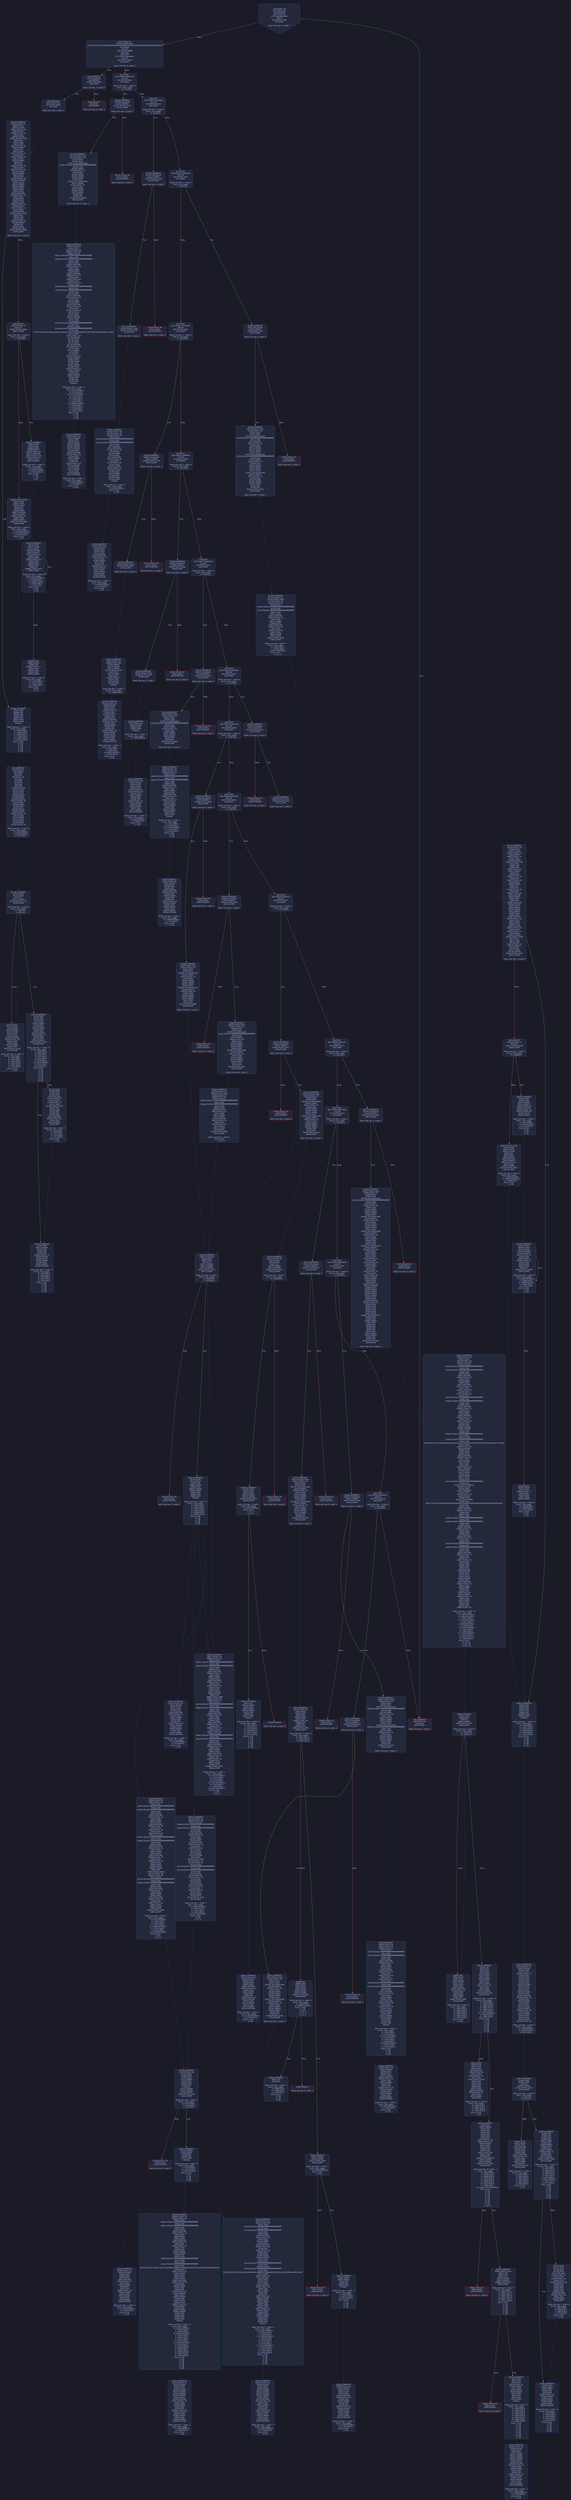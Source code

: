 digraph G {
    node [shape=box, style="filled, rounded", color="#565f89", fontcolor="#c0caf5", fontname="Helvetica", fillcolor="#24283b"];
    edge [color="#414868", fontcolor="#c0caf5", fontname="Helvetica"];
    bgcolor="#1a1b26";
    0 [ label = "[00] PUSH1 60
[02] PUSH1 40
[04] MSTORE
[05] PUSH1 04
[07] CALLDATASIZE
[08] LT
[09] PUSH2 00db
[0c] JUMPI

Stack size req: 0, sizeΔ: 0
" shape = invhouse]
    1 [ label = "[0d] PUSH1 00
[0f] CALLDATALOAD
[10] PUSH29 0100000000000000000000000000000000000000000000000000000000
[2e] SWAP1
[2f] DIV
[30] PUSH4 ffffffff
[35] AND
[36] DUP1
[37] PUSH4 06fdde03
[3c] EQ
[3d] PUSH2 00e0
[40] JUMPI

Stack size req: 0, sizeΔ: 1
"]
    2 [ label = "[41] DUP1
[42] PUSH4 095ea7b3
[47] EQ
[48] PUSH2 016e
[4b] JUMPI

Stack size req: 1, sizeΔ: 0
Entry->Op usage:
	0->71:EQ:1
"]
    3 [ label = "[4c] DUP1
[4d] PUSH4 18160ddd
[52] EQ
[53] PUSH2 01c8
[56] JUMPI

Stack size req: 1, sizeΔ: 0
Entry->Op usage:
	0->82:EQ:1
"]
    4 [ label = "[57] DUP1
[58] PUSH4 23b872dd
[5d] EQ
[5e] PUSH2 01f1
[61] JUMPI

Stack size req: 1, sizeΔ: 0
Entry->Op usage:
	0->93:EQ:1
"]
    5 [ label = "[62] DUP1
[63] PUSH4 313ce567
[68] EQ
[69] PUSH2 026a
[6c] JUMPI

Stack size req: 1, sizeΔ: 0
Entry->Op usage:
	0->104:EQ:1
"]
    6 [ label = "[6d] DUP1
[6e] PUSH4 3eaaf86b
[73] EQ
[74] PUSH2 0299
[77] JUMPI

Stack size req: 1, sizeΔ: 0
Entry->Op usage:
	0->115:EQ:1
"]
    7 [ label = "[78] DUP1
[79] PUSH4 70a08231
[7e] EQ
[7f] PUSH2 02c2
[82] JUMPI

Stack size req: 1, sizeΔ: 0
Entry->Op usage:
	0->126:EQ:1
"]
    8 [ label = "[83] DUP1
[84] PUSH4 95d89b41
[89] EQ
[8a] PUSH2 030f
[8d] JUMPI

Stack size req: 1, sizeΔ: 0
Entry->Op usage:
	0->137:EQ:1
"]
    9 [ label = "[8e] DUP1
[8f] PUSH4 a293d1e8
[94] EQ
[95] PUSH2 039d
[98] JUMPI

Stack size req: 1, sizeΔ: 0
Entry->Op usage:
	0->148:EQ:1
"]
    10 [ label = "[99] DUP1
[9a] PUSH4 a9059cbb
[9f] EQ
[a0] PUSH2 03dd
[a3] JUMPI

Stack size req: 1, sizeΔ: 0
Entry->Op usage:
	0->159:EQ:1
"]
    11 [ label = "[a4] DUP1
[a5] PUSH4 b5931f7c
[aa] EQ
[ab] PUSH2 0437
[ae] JUMPI

Stack size req: 1, sizeΔ: 0
Entry->Op usage:
	0->170:EQ:1
"]
    12 [ label = "[af] DUP1
[b0] PUSH4 cae9ca51
[b5] EQ
[b6] PUSH2 0477
[b9] JUMPI

Stack size req: 1, sizeΔ: 0
Entry->Op usage:
	0->181:EQ:1
"]
    13 [ label = "[ba] DUP1
[bb] PUSH4 d05c78da
[c0] EQ
[c1] PUSH2 0514
[c4] JUMPI

Stack size req: 1, sizeΔ: 0
Entry->Op usage:
	0->192:EQ:1
"]
    14 [ label = "[c5] DUP1
[c6] PUSH4 dd62ed3e
[cb] EQ
[cc] PUSH2 0554
[cf] JUMPI

Stack size req: 1, sizeΔ: 0
Entry->Op usage:
	0->203:EQ:1
"]
    15 [ label = "[d0] DUP1
[d1] PUSH4 e6cb9013
[d6] EQ
[d7] PUSH2 05c0
[da] JUMPI

Stack size req: 1, sizeΔ: 0
Entry->Op usage:
	0->214:EQ:1
"]
    16 [ label = "[db] JUMPDEST
[dc] PUSH1 00
[de] DUP1
[df] REVERT

Stack size req: 0, sizeΔ: 0
" color = "red"]
    17 [ label = "[e0] JUMPDEST
[e1] CALLVALUE
[e2] ISZERO
[e3] PUSH2 00eb
[e6] JUMPI

Stack size req: 0, sizeΔ: 0
"]
    18 [ label = "[e7] PUSH1 00
[e9] DUP1
[ea] REVERT

Stack size req: 0, sizeΔ: 0
" color = "red"]
    19 [ label = "[eb] JUMPDEST
[ec] PUSH2 00f3
[ef] PUSH2 0600
[f2] JUMP

Stack size req: 0, sizeΔ: 1
"]
    20 [ label = "[f3] JUMPDEST
[f4] PUSH1 40
[f6] MLOAD
[f7] DUP1
[f8] DUP1
[f9] PUSH1 20
[fb] ADD
[fc] DUP3
[fd] DUP2
[fe] SUB
[ff] DUP3
[0100] MSTORE
[0101] DUP4
[0102] DUP2
[0103] DUP2
[0104] MLOAD
[0105] DUP2
[0106] MSTORE
[0107] PUSH1 20
[0109] ADD
[010a] SWAP2
[010b] POP
[010c] DUP1
[010d] MLOAD
[010e] SWAP1
[010f] PUSH1 20
[0111] ADD
[0112] SWAP1
[0113] DUP1
[0114] DUP4
[0115] DUP4
[0116] PUSH1 00

Stack size req: 1, sizeΔ: 9
Entry->Op usage:
	0->260:MLOAD:0
	0->269:MLOAD:0
	0->273:ADD:1
"]
    21 [ label = "[0118] JUMPDEST
[0119] DUP4
[011a] DUP2
[011b] LT
[011c] ISZERO
[011d] PUSH2 0133
[0120] JUMPI

Stack size req: 4, sizeΔ: 0
Entry->Op usage:
	0->283:LT:0
	3->283:LT:1
"]
    22 [ label = "[0121] DUP1
[0122] DUP3
[0123] ADD
[0124] MLOAD
[0125] DUP2
[0126] DUP5
[0127] ADD
[0128] MSTORE
[0129] PUSH1 20
[012b] DUP2
[012c] ADD
[012d] SWAP1
[012e] POP
[012f] PUSH2 0118
[0132] JUMP

Stack size req: 3, sizeΔ: 0
Entry->Op usage:
	0->291:ADD:1
	0->295:ADD:1
	0->300:ADD:0
	0->302:POP:0
	1->291:ADD:0
	2->295:ADD:0
Entry->Exit:
	0->😵
"]
    23 [ label = "[0133] JUMPDEST
[0134] POP
[0135] POP
[0136] POP
[0137] POP
[0138] SWAP1
[0139] POP
[013a] SWAP1
[013b] DUP2
[013c] ADD
[013d] SWAP1
[013e] PUSH1 1f
[0140] AND
[0141] DUP1
[0142] ISZERO
[0143] PUSH2 0160
[0146] JUMPI

Stack size req: 7, sizeΔ: -5
Entry->Op usage:
	0->308:POP:0
	1->309:POP:0
	2->310:POP:0
	3->311:POP:0
	4->316:ADD:0
	4->320:AND:1
	4->322:ISZERO:0
	5->313:POP:0
	6->316:ADD:1
Entry->Exit:
	0->😵
	1->😵
	2->😵
	3->😵
	4->0
	5->😵
	6->😵
"]
    24 [ label = "[0147] DUP1
[0148] DUP3
[0149] SUB
[014a] DUP1
[014b] MLOAD
[014c] PUSH1 01
[014e] DUP4
[014f] PUSH1 20
[0151] SUB
[0152] PUSH2 0100
[0155] EXP
[0156] SUB
[0157] NOT
[0158] AND
[0159] DUP2
[015a] MSTORE
[015b] PUSH1 20
[015d] ADD
[015e] SWAP2
[015f] POP

Stack size req: 2, sizeΔ: 0
Entry->Op usage:
	0->329:SUB:1
	0->337:SUB:1
	1->329:SUB:0
	1->351:POP:0
Entry->Exit:
	1->😵
"]
    25 [ label = "[0160] JUMPDEST
[0161] POP
[0162] SWAP3
[0163] POP
[0164] POP
[0165] POP
[0166] PUSH1 40
[0168] MLOAD
[0169] DUP1
[016a] SWAP2
[016b] SUB
[016c] SWAP1
[016d] RETURN

Stack size req: 5, sizeΔ: -5
Entry->Op usage:
	0->353:POP:0
	1->363:SUB:0
	2->356:POP:0
	3->357:POP:0
	4->355:POP:0
Entry->Exit:
	0->😵
	1->😵
	2->😵
	3->😵
	4->😵
" color = "darkblue"]
    26 [ label = "[016e] JUMPDEST
[016f] CALLVALUE
[0170] ISZERO
[0171] PUSH2 0179
[0174] JUMPI

Stack size req: 0, sizeΔ: 0
"]
    27 [ label = "[0175] PUSH1 00
[0177] DUP1
[0178] REVERT

Stack size req: 0, sizeΔ: 0
" color = "red"]
    28 [ label = "[0179] JUMPDEST
[017a] PUSH2 01ae
[017d] PUSH1 04
[017f] DUP1
[0180] DUP1
[0181] CALLDATALOAD
[0182] PUSH20 ffffffffffffffffffffffffffffffffffffffff
[0197] AND
[0198] SWAP1
[0199] PUSH1 20
[019b] ADD
[019c] SWAP1
[019d] SWAP2
[019e] SWAP1
[019f] DUP1
[01a0] CALLDATALOAD
[01a1] SWAP1
[01a2] PUSH1 20
[01a4] ADD
[01a5] SWAP1
[01a6] SWAP2
[01a7] SWAP1
[01a8] POP
[01a9] POP
[01aa] PUSH2 069e
[01ad] JUMP

Stack size req: 0, sizeΔ: 3
"]
    29 [ label = "[01ae] JUMPDEST
[01af] PUSH1 40
[01b1] MLOAD
[01b2] DUP1
[01b3] DUP3
[01b4] ISZERO
[01b5] ISZERO
[01b6] ISZERO
[01b7] ISZERO
[01b8] DUP2
[01b9] MSTORE
[01ba] PUSH1 20
[01bc] ADD
[01bd] SWAP2
[01be] POP
[01bf] POP
[01c0] PUSH1 40
[01c2] MLOAD
[01c3] DUP1
[01c4] SWAP2
[01c5] SUB
[01c6] SWAP1
[01c7] RETURN

Stack size req: 1, sizeΔ: -1
Entry->Op usage:
	0->436:ISZERO:0
	0->446:POP:0
Entry->Exit:
	0->😵
" color = "darkblue"]
    30 [ label = "[01c8] JUMPDEST
[01c9] CALLVALUE
[01ca] ISZERO
[01cb] PUSH2 01d3
[01ce] JUMPI

Stack size req: 0, sizeΔ: 0
"]
    31 [ label = "[01cf] PUSH1 00
[01d1] DUP1
[01d2] REVERT

Stack size req: 0, sizeΔ: 0
" color = "red"]
    32 [ label = "[01d3] JUMPDEST
[01d4] PUSH2 01db
[01d7] PUSH2 0790
[01da] JUMP

Stack size req: 0, sizeΔ: 1
"]
    33 [ label = "[01db] JUMPDEST
[01dc] PUSH1 40
[01de] MLOAD
[01df] DUP1
[01e0] DUP3
[01e1] DUP2
[01e2] MSTORE
[01e3] PUSH1 20
[01e5] ADD
[01e6] SWAP2
[01e7] POP
[01e8] POP
[01e9] PUSH1 40
[01eb] MLOAD
[01ec] DUP1
[01ed] SWAP2
[01ee] SUB
[01ef] SWAP1
[01f0] RETURN

Stack size req: 1, sizeΔ: -1
Entry->Op usage:
	0->482:MSTORE:1
	0->487:POP:0
Entry->Exit:
	0->😵
" color = "darkblue"]
    34 [ label = "[01f1] JUMPDEST
[01f2] CALLVALUE
[01f3] ISZERO
[01f4] PUSH2 01fc
[01f7] JUMPI

Stack size req: 0, sizeΔ: 0
"]
    35 [ label = "[01f8] PUSH1 00
[01fa] DUP1
[01fb] REVERT

Stack size req: 0, sizeΔ: 0
" color = "red"]
    36 [ label = "[01fc] JUMPDEST
[01fd] PUSH2 0250
[0200] PUSH1 04
[0202] DUP1
[0203] DUP1
[0204] CALLDATALOAD
[0205] PUSH20 ffffffffffffffffffffffffffffffffffffffff
[021a] AND
[021b] SWAP1
[021c] PUSH1 20
[021e] ADD
[021f] SWAP1
[0220] SWAP2
[0221] SWAP1
[0222] DUP1
[0223] CALLDATALOAD
[0224] PUSH20 ffffffffffffffffffffffffffffffffffffffff
[0239] AND
[023a] SWAP1
[023b] PUSH1 20
[023d] ADD
[023e] SWAP1
[023f] SWAP2
[0240] SWAP1
[0241] DUP1
[0242] CALLDATALOAD
[0243] SWAP1
[0244] PUSH1 20
[0246] ADD
[0247] SWAP1
[0248] SWAP2
[0249] SWAP1
[024a] POP
[024b] POP
[024c] PUSH2 07db
[024f] JUMP

Stack size req: 0, sizeΔ: 4
"]
    37 [ label = "[0250] JUMPDEST
[0251] PUSH1 40
[0253] MLOAD
[0254] DUP1
[0255] DUP3
[0256] ISZERO
[0257] ISZERO
[0258] ISZERO
[0259] ISZERO
[025a] DUP2
[025b] MSTORE
[025c] PUSH1 20
[025e] ADD
[025f] SWAP2
[0260] POP
[0261] POP
[0262] PUSH1 40
[0264] MLOAD
[0265] DUP1
[0266] SWAP2
[0267] SUB
[0268] SWAP1
[0269] RETURN

Stack size req: 1, sizeΔ: -1
Entry->Op usage:
	0->598:ISZERO:0
	0->608:POP:0
Entry->Exit:
	0->😵
" color = "darkblue"]
    38 [ label = "[026a] JUMPDEST
[026b] CALLVALUE
[026c] ISZERO
[026d] PUSH2 0275
[0270] JUMPI

Stack size req: 0, sizeΔ: 0
"]
    39 [ label = "[0271] PUSH1 00
[0273] DUP1
[0274] REVERT

Stack size req: 0, sizeΔ: 0
" color = "red"]
    40 [ label = "[0275] JUMPDEST
[0276] PUSH2 027d
[0279] PUSH2 0a6b
[027c] JUMP

Stack size req: 0, sizeΔ: 1
"]
    41 [ label = "[027d] JUMPDEST
[027e] PUSH1 40
[0280] MLOAD
[0281] DUP1
[0282] DUP3
[0283] PUSH1 ff
[0285] AND
[0286] PUSH1 ff
[0288] AND
[0289] DUP2
[028a] MSTORE
[028b] PUSH1 20
[028d] ADD
[028e] SWAP2
[028f] POP
[0290] POP
[0291] PUSH1 40
[0293] MLOAD
[0294] DUP1
[0295] SWAP2
[0296] SUB
[0297] SWAP1
[0298] RETURN

Stack size req: 1, sizeΔ: -1
Entry->Op usage:
	0->645:AND:1
	0->648:AND:1
	0->650:MSTORE:1
	0->655:POP:0
Entry->Exit:
	0->😵
" color = "darkblue"]
    42 [ label = "[0299] JUMPDEST
[029a] CALLVALUE
[029b] ISZERO
[029c] PUSH2 02a4
[029f] JUMPI

Stack size req: 0, sizeΔ: 0
"]
    43 [ label = "[02a0] PUSH1 00
[02a2] DUP1
[02a3] REVERT

Stack size req: 0, sizeΔ: 0
" color = "red"]
    44 [ label = "[02a4] JUMPDEST
[02a5] PUSH2 02ac
[02a8] PUSH2 0a7e
[02ab] JUMP

Stack size req: 0, sizeΔ: 1
"]
    45 [ label = "[02ac] JUMPDEST
[02ad] PUSH1 40
[02af] MLOAD
[02b0] DUP1
[02b1] DUP3
[02b2] DUP2
[02b3] MSTORE
[02b4] PUSH1 20
[02b6] ADD
[02b7] SWAP2
[02b8] POP
[02b9] POP
[02ba] PUSH1 40
[02bc] MLOAD
[02bd] DUP1
[02be] SWAP2
[02bf] SUB
[02c0] SWAP1
[02c1] RETURN

Stack size req: 1, sizeΔ: -1
Entry->Op usage:
	0->691:MSTORE:1
	0->696:POP:0
Entry->Exit:
	0->😵
" color = "darkblue"]
    46 [ label = "[02c2] JUMPDEST
[02c3] CALLVALUE
[02c4] ISZERO
[02c5] PUSH2 02cd
[02c8] JUMPI

Stack size req: 0, sizeΔ: 0
"]
    47 [ label = "[02c9] PUSH1 00
[02cb] DUP1
[02cc] REVERT

Stack size req: 0, sizeΔ: 0
" color = "red"]
    48 [ label = "[02cd] JUMPDEST
[02ce] PUSH2 02f9
[02d1] PUSH1 04
[02d3] DUP1
[02d4] DUP1
[02d5] CALLDATALOAD
[02d6] PUSH20 ffffffffffffffffffffffffffffffffffffffff
[02eb] AND
[02ec] SWAP1
[02ed] PUSH1 20
[02ef] ADD
[02f0] SWAP1
[02f1] SWAP2
[02f2] SWAP1
[02f3] POP
[02f4] POP
[02f5] PUSH2 0a84
[02f8] JUMP

Stack size req: 0, sizeΔ: 2
"]
    49 [ label = "[02f9] JUMPDEST
[02fa] PUSH1 40
[02fc] MLOAD
[02fd] DUP1
[02fe] DUP3
[02ff] DUP2
[0300] MSTORE
[0301] PUSH1 20
[0303] ADD
[0304] SWAP2
[0305] POP
[0306] POP
[0307] PUSH1 40
[0309] MLOAD
[030a] DUP1
[030b] SWAP2
[030c] SUB
[030d] SWAP1
[030e] RETURN

Stack size req: 1, sizeΔ: -1
Entry->Op usage:
	0->768:MSTORE:1
	0->773:POP:0
Entry->Exit:
	0->😵
" color = "darkblue"]
    50 [ label = "[030f] JUMPDEST
[0310] CALLVALUE
[0311] ISZERO
[0312] PUSH2 031a
[0315] JUMPI

Stack size req: 0, sizeΔ: 0
"]
    51 [ label = "[0316] PUSH1 00
[0318] DUP1
[0319] REVERT

Stack size req: 0, sizeΔ: 0
" color = "red"]
    52 [ label = "[031a] JUMPDEST
[031b] PUSH2 0322
[031e] PUSH2 0acd
[0321] JUMP

Stack size req: 0, sizeΔ: 1
"]
    53 [ label = "[0322] JUMPDEST
[0323] PUSH1 40
[0325] MLOAD
[0326] DUP1
[0327] DUP1
[0328] PUSH1 20
[032a] ADD
[032b] DUP3
[032c] DUP2
[032d] SUB
[032e] DUP3
[032f] MSTORE
[0330] DUP4
[0331] DUP2
[0332] DUP2
[0333] MLOAD
[0334] DUP2
[0335] MSTORE
[0336] PUSH1 20
[0338] ADD
[0339] SWAP2
[033a] POP
[033b] DUP1
[033c] MLOAD
[033d] SWAP1
[033e] PUSH1 20
[0340] ADD
[0341] SWAP1
[0342] DUP1
[0343] DUP4
[0344] DUP4
[0345] PUSH1 00

Stack size req: 1, sizeΔ: 9
Entry->Op usage:
	0->819:MLOAD:0
	0->828:MLOAD:0
	0->832:ADD:1
"]
    54 [ label = "[0347] JUMPDEST
[0348] DUP4
[0349] DUP2
[034a] LT
[034b] ISZERO
[034c] PUSH2 0362
[034f] JUMPI

Stack size req: 4, sizeΔ: 0
Entry->Op usage:
	0->842:LT:0
	3->842:LT:1
"]
    55 [ label = "[0350] DUP1
[0351] DUP3
[0352] ADD
[0353] MLOAD
[0354] DUP2
[0355] DUP5
[0356] ADD
[0357] MSTORE
[0358] PUSH1 20
[035a] DUP2
[035b] ADD
[035c] SWAP1
[035d] POP
[035e] PUSH2 0347
[0361] JUMP

Stack size req: 3, sizeΔ: 0
Entry->Op usage:
	0->850:ADD:1
	0->854:ADD:1
	0->859:ADD:0
	0->861:POP:0
	1->850:ADD:0
	2->854:ADD:0
Entry->Exit:
	0->😵
"]
    56 [ label = "[0362] JUMPDEST
[0363] POP
[0364] POP
[0365] POP
[0366] POP
[0367] SWAP1
[0368] POP
[0369] SWAP1
[036a] DUP2
[036b] ADD
[036c] SWAP1
[036d] PUSH1 1f
[036f] AND
[0370] DUP1
[0371] ISZERO
[0372] PUSH2 038f
[0375] JUMPI

Stack size req: 7, sizeΔ: -5
Entry->Op usage:
	0->867:POP:0
	1->868:POP:0
	2->869:POP:0
	3->870:POP:0
	4->875:ADD:0
	4->879:AND:1
	4->881:ISZERO:0
	5->872:POP:0
	6->875:ADD:1
Entry->Exit:
	0->😵
	1->😵
	2->😵
	3->😵
	4->0
	5->😵
	6->😵
"]
    57 [ label = "[0376] DUP1
[0377] DUP3
[0378] SUB
[0379] DUP1
[037a] MLOAD
[037b] PUSH1 01
[037d] DUP4
[037e] PUSH1 20
[0380] SUB
[0381] PUSH2 0100
[0384] EXP
[0385] SUB
[0386] NOT
[0387] AND
[0388] DUP2
[0389] MSTORE
[038a] PUSH1 20
[038c] ADD
[038d] SWAP2
[038e] POP

Stack size req: 2, sizeΔ: 0
Entry->Op usage:
	0->888:SUB:1
	0->896:SUB:1
	1->888:SUB:0
	1->910:POP:0
Entry->Exit:
	1->😵
"]
    58 [ label = "[038f] JUMPDEST
[0390] POP
[0391] SWAP3
[0392] POP
[0393] POP
[0394] POP
[0395] PUSH1 40
[0397] MLOAD
[0398] DUP1
[0399] SWAP2
[039a] SUB
[039b] SWAP1
[039c] RETURN

Stack size req: 5, sizeΔ: -5
Entry->Op usage:
	0->912:POP:0
	1->922:SUB:0
	2->915:POP:0
	3->916:POP:0
	4->914:POP:0
Entry->Exit:
	0->😵
	1->😵
	2->😵
	3->😵
	4->😵
" color = "darkblue"]
    59 [ label = "[039d] JUMPDEST
[039e] CALLVALUE
[039f] ISZERO
[03a0] PUSH2 03a8
[03a3] JUMPI

Stack size req: 0, sizeΔ: 0
"]
    60 [ label = "[03a4] PUSH1 00
[03a6] DUP1
[03a7] REVERT

Stack size req: 0, sizeΔ: 0
" color = "red"]
    61 [ label = "[03a8] JUMPDEST
[03a9] PUSH2 03c7
[03ac] PUSH1 04
[03ae] DUP1
[03af] DUP1
[03b0] CALLDATALOAD
[03b1] SWAP1
[03b2] PUSH1 20
[03b4] ADD
[03b5] SWAP1
[03b6] SWAP2
[03b7] SWAP1
[03b8] DUP1
[03b9] CALLDATALOAD
[03ba] SWAP1
[03bb] PUSH1 20
[03bd] ADD
[03be] SWAP1
[03bf] SWAP2
[03c0] SWAP1
[03c1] POP
[03c2] POP
[03c3] PUSH2 0b6b
[03c6] JUMP

Stack size req: 0, sizeΔ: 3
"]
    62 [ label = "[03c7] JUMPDEST
[03c8] PUSH1 40
[03ca] MLOAD
[03cb] DUP1
[03cc] DUP3
[03cd] DUP2
[03ce] MSTORE
[03cf] PUSH1 20
[03d1] ADD
[03d2] SWAP2
[03d3] POP
[03d4] POP
[03d5] PUSH1 40
[03d7] MLOAD
[03d8] DUP1
[03d9] SWAP2
[03da] SUB
[03db] SWAP1
[03dc] RETURN

Stack size req: 1, sizeΔ: -1
Entry->Op usage:
	0->974:MSTORE:1
	0->979:POP:0
Entry->Exit:
	0->😵
" color = "darkblue"]
    63 [ label = "[03dd] JUMPDEST
[03de] CALLVALUE
[03df] ISZERO
[03e0] PUSH2 03e8
[03e3] JUMPI

Stack size req: 0, sizeΔ: 0
"]
    64 [ label = "[03e4] PUSH1 00
[03e6] DUP1
[03e7] REVERT

Stack size req: 0, sizeΔ: 0
" color = "red"]
    65 [ label = "[03e8] JUMPDEST
[03e9] PUSH2 041d
[03ec] PUSH1 04
[03ee] DUP1
[03ef] DUP1
[03f0] CALLDATALOAD
[03f1] PUSH20 ffffffffffffffffffffffffffffffffffffffff
[0406] AND
[0407] SWAP1
[0408] PUSH1 20
[040a] ADD
[040b] SWAP1
[040c] SWAP2
[040d] SWAP1
[040e] DUP1
[040f] CALLDATALOAD
[0410] SWAP1
[0411] PUSH1 20
[0413] ADD
[0414] SWAP1
[0415] SWAP2
[0416] SWAP1
[0417] POP
[0418] POP
[0419] PUSH2 0b87
[041c] JUMP

Stack size req: 0, sizeΔ: 3
"]
    66 [ label = "[041d] JUMPDEST
[041e] PUSH1 40
[0420] MLOAD
[0421] DUP1
[0422] DUP3
[0423] ISZERO
[0424] ISZERO
[0425] ISZERO
[0426] ISZERO
[0427] DUP2
[0428] MSTORE
[0429] PUSH1 20
[042b] ADD
[042c] SWAP2
[042d] POP
[042e] POP
[042f] PUSH1 40
[0431] MLOAD
[0432] DUP1
[0433] SWAP2
[0434] SUB
[0435] SWAP1
[0436] RETURN

Stack size req: 1, sizeΔ: -1
Entry->Op usage:
	0->1059:ISZERO:0
	0->1069:POP:0
Entry->Exit:
	0->😵
" color = "darkblue"]
    67 [ label = "[0437] JUMPDEST
[0438] CALLVALUE
[0439] ISZERO
[043a] PUSH2 0442
[043d] JUMPI

Stack size req: 0, sizeΔ: 0
"]
    68 [ label = "[043e] PUSH1 00
[0440] DUP1
[0441] REVERT

Stack size req: 0, sizeΔ: 0
" color = "red"]
    69 [ label = "[0442] JUMPDEST
[0443] PUSH2 0461
[0446] PUSH1 04
[0448] DUP1
[0449] DUP1
[044a] CALLDATALOAD
[044b] SWAP1
[044c] PUSH1 20
[044e] ADD
[044f] SWAP1
[0450] SWAP2
[0451] SWAP1
[0452] DUP1
[0453] CALLDATALOAD
[0454] SWAP1
[0455] PUSH1 20
[0457] ADD
[0458] SWAP1
[0459] SWAP2
[045a] SWAP1
[045b] POP
[045c] POP
[045d] PUSH2 0d10
[0460] JUMP

Stack size req: 0, sizeΔ: 3
"]
    70 [ label = "[0461] JUMPDEST
[0462] PUSH1 40
[0464] MLOAD
[0465] DUP1
[0466] DUP3
[0467] DUP2
[0468] MSTORE
[0469] PUSH1 20
[046b] ADD
[046c] SWAP2
[046d] POP
[046e] POP
[046f] PUSH1 40
[0471] MLOAD
[0472] DUP1
[0473] SWAP2
[0474] SUB
[0475] SWAP1
[0476] RETURN

Stack size req: 1, sizeΔ: -1
Entry->Op usage:
	0->1128:MSTORE:1
	0->1133:POP:0
Entry->Exit:
	0->😵
" color = "darkblue"]
    71 [ label = "[0477] JUMPDEST
[0478] CALLVALUE
[0479] ISZERO
[047a] PUSH2 0482
[047d] JUMPI

Stack size req: 0, sizeΔ: 0
"]
    72 [ label = "[047e] PUSH1 00
[0480] DUP1
[0481] REVERT

Stack size req: 0, sizeΔ: 0
" color = "red"]
    73 [ label = "[0482] JUMPDEST
[0483] PUSH2 04fa
[0486] PUSH1 04
[0488] DUP1
[0489] DUP1
[048a] CALLDATALOAD
[048b] PUSH20 ffffffffffffffffffffffffffffffffffffffff
[04a0] AND
[04a1] SWAP1
[04a2] PUSH1 20
[04a4] ADD
[04a5] SWAP1
[04a6] SWAP2
[04a7] SWAP1
[04a8] DUP1
[04a9] CALLDATALOAD
[04aa] SWAP1
[04ab] PUSH1 20
[04ad] ADD
[04ae] SWAP1
[04af] SWAP2
[04b0] SWAP1
[04b1] DUP1
[04b2] CALLDATALOAD
[04b3] SWAP1
[04b4] PUSH1 20
[04b6] ADD
[04b7] SWAP1
[04b8] DUP3
[04b9] ADD
[04ba] DUP1
[04bb] CALLDATALOAD
[04bc] SWAP1
[04bd] PUSH1 20
[04bf] ADD
[04c0] SWAP1
[04c1] DUP1
[04c2] DUP1
[04c3] PUSH1 1f
[04c5] ADD
[04c6] PUSH1 20
[04c8] DUP1
[04c9] SWAP2
[04ca] DIV
[04cb] MUL
[04cc] PUSH1 20
[04ce] ADD
[04cf] PUSH1 40
[04d1] MLOAD
[04d2] SWAP1
[04d3] DUP2
[04d4] ADD
[04d5] PUSH1 40
[04d7] MSTORE
[04d8] DUP1
[04d9] SWAP4
[04da] SWAP3
[04db] SWAP2
[04dc] SWAP1
[04dd] DUP2
[04de] DUP2
[04df] MSTORE
[04e0] PUSH1 20
[04e2] ADD
[04e3] DUP4
[04e4] DUP4
[04e5] DUP1
[04e6] DUP3
[04e7] DUP5
[04e8] CALLDATACOPY
[04e9] DUP3
[04ea] ADD
[04eb] SWAP2
[04ec] POP
[04ed] POP
[04ee] POP
[04ef] POP
[04f0] POP
[04f1] POP
[04f2] SWAP2
[04f3] SWAP1
[04f4] POP
[04f5] POP
[04f6] PUSH2 0d34
[04f9] JUMP

Stack size req: 0, sizeΔ: 4
"]
    74 [ label = "[04fa] JUMPDEST
[04fb] PUSH1 40
[04fd] MLOAD
[04fe] DUP1
[04ff] DUP3
[0500] ISZERO
[0501] ISZERO
[0502] ISZERO
[0503] ISZERO
[0504] DUP2
[0505] MSTORE
[0506] PUSH1 20
[0508] ADD
[0509] SWAP2
[050a] POP
[050b] POP
[050c] PUSH1 40
[050e] MLOAD
[050f] DUP1
[0510] SWAP2
[0511] SUB
[0512] SWAP1
[0513] RETURN

Stack size req: 1, sizeΔ: -1
Entry->Op usage:
	0->1280:ISZERO:0
	0->1290:POP:0
Entry->Exit:
	0->😵
" color = "darkblue"]
    75 [ label = "[0514] JUMPDEST
[0515] CALLVALUE
[0516] ISZERO
[0517] PUSH2 051f
[051a] JUMPI

Stack size req: 0, sizeΔ: 0
"]
    76 [ label = "[051b] PUSH1 00
[051d] DUP1
[051e] REVERT

Stack size req: 0, sizeΔ: 0
" color = "red"]
    77 [ label = "[051f] JUMPDEST
[0520] PUSH2 053e
[0523] PUSH1 04
[0525] DUP1
[0526] DUP1
[0527] CALLDATALOAD
[0528] SWAP1
[0529] PUSH1 20
[052b] ADD
[052c] SWAP1
[052d] SWAP2
[052e] SWAP1
[052f] DUP1
[0530] CALLDATALOAD
[0531] SWAP1
[0532] PUSH1 20
[0534] ADD
[0535] SWAP1
[0536] SWAP2
[0537] SWAP1
[0538] POP
[0539] POP
[053a] PUSH2 0f7e
[053d] JUMP

Stack size req: 0, sizeΔ: 3
"]
    78 [ label = "[053e] JUMPDEST
[053f] PUSH1 40
[0541] MLOAD
[0542] DUP1
[0543] DUP3
[0544] DUP2
[0545] MSTORE
[0546] PUSH1 20
[0548] ADD
[0549] SWAP2
[054a] POP
[054b] POP
[054c] PUSH1 40
[054e] MLOAD
[054f] DUP1
[0550] SWAP2
[0551] SUB
[0552] SWAP1
[0553] RETURN

Stack size req: 1, sizeΔ: -1
Entry->Op usage:
	0->1349:MSTORE:1
	0->1354:POP:0
Entry->Exit:
	0->😵
" color = "darkblue"]
    79 [ label = "[0554] JUMPDEST
[0555] CALLVALUE
[0556] ISZERO
[0557] PUSH2 055f
[055a] JUMPI

Stack size req: 0, sizeΔ: 0
"]
    80 [ label = "[055b] PUSH1 00
[055d] DUP1
[055e] REVERT

Stack size req: 0, sizeΔ: 0
" color = "red"]
    81 [ label = "[055f] JUMPDEST
[0560] PUSH2 05aa
[0563] PUSH1 04
[0565] DUP1
[0566] DUP1
[0567] CALLDATALOAD
[0568] PUSH20 ffffffffffffffffffffffffffffffffffffffff
[057d] AND
[057e] SWAP1
[057f] PUSH1 20
[0581] ADD
[0582] SWAP1
[0583] SWAP2
[0584] SWAP1
[0585] DUP1
[0586] CALLDATALOAD
[0587] PUSH20 ffffffffffffffffffffffffffffffffffffffff
[059c] AND
[059d] SWAP1
[059e] PUSH1 20
[05a0] ADD
[05a1] SWAP1
[05a2] SWAP2
[05a3] SWAP1
[05a4] POP
[05a5] POP
[05a6] PUSH2 0faf
[05a9] JUMP

Stack size req: 0, sizeΔ: 3
"]
    82 [ label = "[05aa] JUMPDEST
[05ab] PUSH1 40
[05ad] MLOAD
[05ae] DUP1
[05af] DUP3
[05b0] DUP2
[05b1] MSTORE
[05b2] PUSH1 20
[05b4] ADD
[05b5] SWAP2
[05b6] POP
[05b7] POP
[05b8] PUSH1 40
[05ba] MLOAD
[05bb] DUP1
[05bc] SWAP2
[05bd] SUB
[05be] SWAP1
[05bf] RETURN

Stack size req: 1, sizeΔ: -1
Entry->Op usage:
	0->1457:MSTORE:1
	0->1462:POP:0
Entry->Exit:
	0->😵
" color = "darkblue"]
    83 [ label = "[05c0] JUMPDEST
[05c1] CALLVALUE
[05c2] ISZERO
[05c3] PUSH2 05cb
[05c6] JUMPI

Stack size req: 0, sizeΔ: 0
"]
    84 [ label = "[05c7] PUSH1 00
[05c9] DUP1
[05ca] REVERT

Stack size req: 0, sizeΔ: 0
" color = "red"]
    85 [ label = "[05cb] JUMPDEST
[05cc] PUSH2 05ea
[05cf] PUSH1 04
[05d1] DUP1
[05d2] DUP1
[05d3] CALLDATALOAD
[05d4] SWAP1
[05d5] PUSH1 20
[05d7] ADD
[05d8] SWAP1
[05d9] SWAP2
[05da] SWAP1
[05db] DUP1
[05dc] CALLDATALOAD
[05dd] SWAP1
[05de] PUSH1 20
[05e0] ADD
[05e1] SWAP1
[05e2] SWAP2
[05e3] SWAP1
[05e4] POP
[05e5] POP
[05e6] PUSH2 1036
[05e9] JUMP

Stack size req: 0, sizeΔ: 3
"]
    86 [ label = "[05ea] JUMPDEST
[05eb] PUSH1 40
[05ed] MLOAD
[05ee] DUP1
[05ef] DUP3
[05f0] DUP2
[05f1] MSTORE
[05f2] PUSH1 20
[05f4] ADD
[05f5] SWAP2
[05f6] POP
[05f7] POP
[05f8] PUSH1 40
[05fa] MLOAD
[05fb] DUP1
[05fc] SWAP2
[05fd] SUB
[05fe] SWAP1
[05ff] RETURN

Stack size req: 1, sizeΔ: -1
Entry->Op usage:
	0->1521:MSTORE:1
	0->1526:POP:0
Entry->Exit:
	0->😵
" color = "darkblue"]
    87 [ label = "[0600] JUMPDEST
[0601] PUSH1 01
[0603] DUP1
[0604] SLOAD
[0605] PUSH1 01
[0607] DUP2
[0608] PUSH1 01
[060a] AND
[060b] ISZERO
[060c] PUSH2 0100
[060f] MUL
[0610] SUB
[0611] AND
[0612] PUSH1 02
[0614] SWAP1
[0615] DIV
[0616] DUP1
[0617] PUSH1 1f
[0619] ADD
[061a] PUSH1 20
[061c] DUP1
[061d] SWAP2
[061e] DIV
[061f] MUL
[0620] PUSH1 20
[0622] ADD
[0623] PUSH1 40
[0625] MLOAD
[0626] SWAP1
[0627] DUP2
[0628] ADD
[0629] PUSH1 40
[062b] MSTORE
[062c] DUP1
[062d] SWAP3
[062e] SWAP2
[062f] SWAP1
[0630] DUP2
[0631] DUP2
[0632] MSTORE
[0633] PUSH1 20
[0635] ADD
[0636] DUP3
[0637] DUP1
[0638] SLOAD
[0639] PUSH1 01
[063b] DUP2
[063c] PUSH1 01
[063e] AND
[063f] ISZERO
[0640] PUSH2 0100
[0643] MUL
[0644] SUB
[0645] AND
[0646] PUSH1 02
[0648] SWAP1
[0649] DIV
[064a] DUP1
[064b] ISZERO
[064c] PUSH2 0696
[064f] JUMPI

Stack size req: 0, sizeΔ: 6
"]
    88 [ label = "[0650] DUP1
[0651] PUSH1 1f
[0653] LT
[0654] PUSH2 066b
[0657] JUMPI

Stack size req: 1, sizeΔ: 0
Entry->Op usage:
	0->1619:LT:1
"]
    89 [ label = "[0658] PUSH2 0100
[065b] DUP1
[065c] DUP4
[065d] SLOAD
[065e] DIV
[065f] MUL
[0660] DUP4
[0661] MSTORE
[0662] SWAP2
[0663] PUSH1 20
[0665] ADD
[0666] SWAP2
[0667] PUSH2 0696
[066a] JUMP

Stack size req: 3, sizeΔ: 0
Entry->Op usage:
	1->1629:SLOAD:0
	2->1633:MSTORE:0
	2->1637:ADD:1
Entry->Exit:
	2->😵
"]
    90 [ label = "[066b] JUMPDEST
[066c] DUP3
[066d] ADD
[066e] SWAP2
[066f] SWAP1
[0670] PUSH1 00
[0672] MSTORE
[0673] PUSH1 20
[0675] PUSH1 00
[0677] SHA3
[0678] SWAP1

Stack size req: 3, sizeΔ: 0
Entry->Op usage:
	0->1645:ADD:1
	1->1650:MSTORE:1
	2->1645:ADD:0
Entry->Exit:
	0->😵
	1->😵
	2->0
"]
    91 [ label = "[0679] JUMPDEST
[067a] DUP2
[067b] SLOAD
[067c] DUP2
[067d] MSTORE
[067e] SWAP1
[067f] PUSH1 01
[0681] ADD
[0682] SWAP1
[0683] PUSH1 20
[0685] ADD
[0686] DUP1
[0687] DUP4
[0688] GT
[0689] PUSH2 0679
[068c] JUMPI

Stack size req: 3, sizeΔ: 0
Entry->Op usage:
	0->1661:MSTORE:0
	0->1669:ADD:1
	1->1659:SLOAD:0
	1->1665:ADD:1
	2->1672:GT:0
Entry->Exit:
	0->😵
	1->😵
"]
    92 [ label = "[068d] DUP3
[068e] SWAP1
[068f] SUB
[0690] PUSH1 1f
[0692] AND
[0693] DUP3
[0694] ADD
[0695] SWAP2

Stack size req: 3, sizeΔ: 0
Entry->Op usage:
	0->1679:SUB:0
	2->1679:SUB:1
	2->1684:ADD:0
Entry->Exit:
	0->😵
	2->0
"]
    93 [ label = "[0696] JUMPDEST
[0697] POP
[0698] POP
[0699] POP
[069a] POP
[069b] POP
[069c] DUP2
[069d] JUMP
Indirect!

Stack size req: 7, sizeΔ: -5
Entry->Op usage:
	0->1687:POP:0
	1->1688:POP:0
	2->1689:POP:0
	3->1690:POP:0
	4->1691:POP:0
	6->1693:JUMP:0
Entry->Exit:
	0->😵
	1->😵
	2->😵
	3->😵
	4->😵
" color = "teal"]
    94 [ label = "[069e] JUMPDEST
[069f] PUSH1 00
[06a1] DUP2
[06a2] PUSH1 05
[06a4] PUSH1 00
[06a6] CALLER
[06a7] PUSH20 ffffffffffffffffffffffffffffffffffffffff
[06bc] AND
[06bd] PUSH20 ffffffffffffffffffffffffffffffffffffffff
[06d2] AND
[06d3] DUP2
[06d4] MSTORE
[06d5] PUSH1 20
[06d7] ADD
[06d8] SWAP1
[06d9] DUP2
[06da] MSTORE
[06db] PUSH1 20
[06dd] ADD
[06de] PUSH1 00
[06e0] SHA3
[06e1] PUSH1 00
[06e3] DUP6
[06e4] PUSH20 ffffffffffffffffffffffffffffffffffffffff
[06f9] AND
[06fa] PUSH20 ffffffffffffffffffffffffffffffffffffffff
[070f] AND
[0710] DUP2
[0711] MSTORE
[0712] PUSH1 20
[0714] ADD
[0715] SWAP1
[0716] DUP2
[0717] MSTORE
[0718] PUSH1 20
[071a] ADD
[071b] PUSH1 00
[071d] SHA3
[071e] DUP2
[071f] SWAP1
[0720] SSTORE
[0721] POP
[0722] DUP3
[0723] PUSH20 ffffffffffffffffffffffffffffffffffffffff
[0738] AND
[0739] CALLER
[073a] PUSH20 ffffffffffffffffffffffffffffffffffffffff
[074f] AND
[0750] PUSH32 8c5be1e5ebec7d5bd14f71427d1e84f3dd0314c0f7b2291e5b200ac8c7c3b925
[0771] DUP5
[0772] PUSH1 40
[0774] MLOAD
[0775] DUP1
[0776] DUP3
[0777] DUP2
[0778] MSTORE
[0779] PUSH1 20
[077b] ADD
[077c] SWAP2
[077d] POP
[077e] POP
[077f] PUSH1 40
[0781] MLOAD
[0782] DUP1
[0783] SWAP2
[0784] SUB
[0785] SWAP1
[0786] LOG3
[0787] PUSH1 01
[0789] SWAP1
[078a] POP
[078b] SWAP3
[078c] SWAP2
[078d] POP
[078e] POP
[078f] JUMP
Indirect!

Stack size req: 3, sizeΔ: -2
Entry->Op usage:
	0->1824:SSTORE:1
	0->1825:POP:0
	0->1912:MSTORE:1
	0->1917:POP:0
	0->1934:POP:0
	1->1785:AND:1
	1->1807:AND:1
	1->1809:MSTORE:1
	1->1848:AND:1
	1->1926:LOG3:4
	1->1933:POP:0
	2->1935:JUMP:0
Entry->Exit:
	0->😵
	1->😵
	2->😵
" color = "teal"]
    95 [ label = "[0790] JUMPDEST
[0791] PUSH1 00
[0793] PUSH1 04
[0795] PUSH1 00
[0797] DUP1
[0798] PUSH20 ffffffffffffffffffffffffffffffffffffffff
[07ad] AND
[07ae] PUSH20 ffffffffffffffffffffffffffffffffffffffff
[07c3] AND
[07c4] DUP2
[07c5] MSTORE
[07c6] PUSH1 20
[07c8] ADD
[07c9] SWAP1
[07ca] DUP2
[07cb] MSTORE
[07cc] PUSH1 20
[07ce] ADD
[07cf] PUSH1 00
[07d1] SHA3
[07d2] SLOAD
[07d3] PUSH1 03
[07d5] SLOAD
[07d6] SUB
[07d7] SWAP1
[07d8] POP
[07d9] SWAP1
[07da] JUMP
Indirect!

Stack size req: 1, sizeΔ: 0
Entry->Op usage:
	0->2010:JUMP:0
Entry->Exit:
	0->😵
" color = "teal"]
    96 [ label = "[07db] JUMPDEST
[07dc] PUSH1 00
[07de] PUSH2 0826
[07e1] PUSH1 04
[07e3] PUSH1 00
[07e5] DUP7
[07e6] PUSH20 ffffffffffffffffffffffffffffffffffffffff
[07fb] AND
[07fc] PUSH20 ffffffffffffffffffffffffffffffffffffffff
[0811] AND
[0812] DUP2
[0813] MSTORE
[0814] PUSH1 20
[0816] ADD
[0817] SWAP1
[0818] DUP2
[0819] MSTORE
[081a] PUSH1 20
[081c] ADD
[081d] PUSH1 00
[081f] SHA3
[0820] SLOAD
[0821] DUP4
[0822] PUSH2 0b6b
[0825] JUMP

Stack size req: 3, sizeΔ: 4
Entry->Op usage:
	2->2043:AND:1
	2->2065:AND:1
	2->2067:MSTORE:1
Entry->Exit:
	0->0, 4
"]
    97 [ label = "[0826] JUMPDEST
[0827] PUSH1 04
[0829] PUSH1 00
[082b] DUP7
[082c] PUSH20 ffffffffffffffffffffffffffffffffffffffff
[0841] AND
[0842] PUSH20 ffffffffffffffffffffffffffffffffffffffff
[0857] AND
[0858] DUP2
[0859] MSTORE
[085a] PUSH1 20
[085c] ADD
[085d] SWAP1
[085e] DUP2
[085f] MSTORE
[0860] PUSH1 20
[0862] ADD
[0863] PUSH1 00
[0865] SHA3
[0866] DUP2
[0867] SWAP1
[0868] SSTORE
[0869] POP
[086a] PUSH2 08ef
[086d] PUSH1 05
[086f] PUSH1 00
[0871] DUP7
[0872] PUSH20 ffffffffffffffffffffffffffffffffffffffff
[0887] AND
[0888] PUSH20 ffffffffffffffffffffffffffffffffffffffff
[089d] AND
[089e] DUP2
[089f] MSTORE
[08a0] PUSH1 20
[08a2] ADD
[08a3] SWAP1
[08a4] DUP2
[08a5] MSTORE
[08a6] PUSH1 20
[08a8] ADD
[08a9] PUSH1 00
[08ab] SHA3
[08ac] PUSH1 00
[08ae] CALLER
[08af] PUSH20 ffffffffffffffffffffffffffffffffffffffff
[08c4] AND
[08c5] PUSH20 ffffffffffffffffffffffffffffffffffffffff
[08da] AND
[08db] DUP2
[08dc] MSTORE
[08dd] PUSH1 20
[08df] ADD
[08e0] SWAP1
[08e1] DUP2
[08e2] MSTORE
[08e3] PUSH1 20
[08e5] ADD
[08e6] PUSH1 00
[08e8] SHA3
[08e9] SLOAD
[08ea] DUP4
[08eb] PUSH2 0b6b
[08ee] JUMP

Stack size req: 5, sizeΔ: 2
Entry->Op usage:
	0->2152:SSTORE:1
	0->2153:POP:0
	4->2113:AND:1
	4->2135:AND:1
	4->2137:MSTORE:1
	4->2183:AND:1
	4->2205:AND:1
	4->2207:MSTORE:1
Entry->Exit:
	0->😵
	2->0, 4
"]
    98 [ label = "[08ef] JUMPDEST
[08f0] PUSH1 05
[08f2] PUSH1 00
[08f4] DUP7
[08f5] PUSH20 ffffffffffffffffffffffffffffffffffffffff
[090a] AND
[090b] PUSH20 ffffffffffffffffffffffffffffffffffffffff
[0920] AND
[0921] DUP2
[0922] MSTORE
[0923] PUSH1 20
[0925] ADD
[0926] SWAP1
[0927] DUP2
[0928] MSTORE
[0929] PUSH1 20
[092b] ADD
[092c] PUSH1 00
[092e] SHA3
[092f] PUSH1 00
[0931] CALLER
[0932] PUSH20 ffffffffffffffffffffffffffffffffffffffff
[0947] AND
[0948] PUSH20 ffffffffffffffffffffffffffffffffffffffff
[095d] AND
[095e] DUP2
[095f] MSTORE
[0960] PUSH1 20
[0962] ADD
[0963] SWAP1
[0964] DUP2
[0965] MSTORE
[0966] PUSH1 20
[0968] ADD
[0969] PUSH1 00
[096b] SHA3
[096c] DUP2
[096d] SWAP1
[096e] SSTORE
[096f] POP
[0970] PUSH2 09b8
[0973] PUSH1 04
[0975] PUSH1 00
[0977] DUP6
[0978] PUSH20 ffffffffffffffffffffffffffffffffffffffff
[098d] AND
[098e] PUSH20 ffffffffffffffffffffffffffffffffffffffff
[09a3] AND
[09a4] DUP2
[09a5] MSTORE
[09a6] PUSH1 20
[09a8] ADD
[09a9] SWAP1
[09aa] DUP2
[09ab] MSTORE
[09ac] PUSH1 20
[09ae] ADD
[09af] PUSH1 00
[09b1] SHA3
[09b2] SLOAD
[09b3] DUP4
[09b4] PUSH2 1036
[09b7] JUMP

Stack size req: 5, sizeΔ: 2
Entry->Op usage:
	0->2414:SSTORE:1
	0->2415:POP:0
	3->2445:AND:1
	3->2467:AND:1
	3->2469:MSTORE:1
	4->2314:AND:1
	4->2336:AND:1
	4->2338:MSTORE:1
Entry->Exit:
	0->😵
	2->0, 4
"]
    99 [ label = "[09b8] JUMPDEST
[09b9] PUSH1 04
[09bb] PUSH1 00
[09bd] DUP6
[09be] PUSH20 ffffffffffffffffffffffffffffffffffffffff
[09d3] AND
[09d4] PUSH20 ffffffffffffffffffffffffffffffffffffffff
[09e9] AND
[09ea] DUP2
[09eb] MSTORE
[09ec] PUSH1 20
[09ee] ADD
[09ef] SWAP1
[09f0] DUP2
[09f1] MSTORE
[09f2] PUSH1 20
[09f4] ADD
[09f5] PUSH1 00
[09f7] SHA3
[09f8] DUP2
[09f9] SWAP1
[09fa] SSTORE
[09fb] POP
[09fc] DUP3
[09fd] PUSH20 ffffffffffffffffffffffffffffffffffffffff
[0a12] AND
[0a13] DUP5
[0a14] PUSH20 ffffffffffffffffffffffffffffffffffffffff
[0a29] AND
[0a2a] PUSH32 ddf252ad1be2c89b69c2b068fc378daa952ba7f163c4a11628f55a4df523b3ef
[0a4b] DUP5
[0a4c] PUSH1 40
[0a4e] MLOAD
[0a4f] DUP1
[0a50] DUP3
[0a51] DUP2
[0a52] MSTORE
[0a53] PUSH1 20
[0a55] ADD
[0a56] SWAP2
[0a57] POP
[0a58] POP
[0a59] PUSH1 40
[0a5b] MLOAD
[0a5c] DUP1
[0a5d] SWAP2
[0a5e] SUB
[0a5f] SWAP1
[0a60] LOG3
[0a61] PUSH1 01
[0a63] SWAP1
[0a64] POP
[0a65] SWAP4
[0a66] SWAP3
[0a67] POP
[0a68] POP
[0a69] POP
[0a6a] JUMP
Indirect!

Stack size req: 6, sizeΔ: -5
Entry->Op usage:
	0->2554:SSTORE:1
	0->2555:POP:0
	1->2660:POP:0
	2->2642:MSTORE:1
	2->2647:POP:0
	2->2664:POP:0
	3->2515:AND:1
	3->2537:AND:1
	3->2539:MSTORE:1
	3->2578:AND:1
	3->2656:LOG3:4
	3->2665:POP:0
	4->2601:AND:1
	4->2656:LOG3:3
	4->2663:POP:0
	5->2666:JUMP:0
Entry->Exit:
	0->😵
	1->😵
	2->😵
	3->😵
	4->😵
	5->😵
" color = "teal"]
    100 [ label = "[0a6b] JUMPDEST
[0a6c] PUSH1 02
[0a6e] PUSH1 00
[0a70] SWAP1
[0a71] SLOAD
[0a72] SWAP1
[0a73] PUSH2 0100
[0a76] EXP
[0a77] SWAP1
[0a78] DIV
[0a79] PUSH1 ff
[0a7b] AND
[0a7c] DUP2
[0a7d] JUMP
Indirect!

Stack size req: 1, sizeΔ: 1
Entry->Op usage:
	0->2685:JUMP:0
" color = "teal"]
    101 [ label = "[0a7e] JUMPDEST
[0a7f] PUSH1 03
[0a81] SLOAD
[0a82] DUP2
[0a83] JUMP
Indirect!

Stack size req: 1, sizeΔ: 1
Entry->Op usage:
	0->2691:JUMP:0
" color = "teal"]
    102 [ label = "[0a84] JUMPDEST
[0a85] PUSH1 00
[0a87] PUSH1 04
[0a89] PUSH1 00
[0a8b] DUP4
[0a8c] PUSH20 ffffffffffffffffffffffffffffffffffffffff
[0aa1] AND
[0aa2] PUSH20 ffffffffffffffffffffffffffffffffffffffff
[0ab7] AND
[0ab8] DUP2
[0ab9] MSTORE
[0aba] PUSH1 20
[0abc] ADD
[0abd] SWAP1
[0abe] DUP2
[0abf] MSTORE
[0ac0] PUSH1 20
[0ac2] ADD
[0ac3] PUSH1 00
[0ac5] SHA3
[0ac6] SLOAD
[0ac7] SWAP1
[0ac8] POP
[0ac9] SWAP2
[0aca] SWAP1
[0acb] POP
[0acc] JUMP
Indirect!

Stack size req: 2, sizeΔ: -1
Entry->Op usage:
	0->2721:AND:1
	0->2743:AND:1
	0->2745:MSTORE:1
	0->2763:POP:0
	1->2764:JUMP:0
Entry->Exit:
	0->😵
	1->😵
" color = "teal"]
    103 [ label = "[0acd] JUMPDEST
[0ace] PUSH1 00
[0ad0] DUP1
[0ad1] SLOAD
[0ad2] PUSH1 01
[0ad4] DUP2
[0ad5] PUSH1 01
[0ad7] AND
[0ad8] ISZERO
[0ad9] PUSH2 0100
[0adc] MUL
[0add] SUB
[0ade] AND
[0adf] PUSH1 02
[0ae1] SWAP1
[0ae2] DIV
[0ae3] DUP1
[0ae4] PUSH1 1f
[0ae6] ADD
[0ae7] PUSH1 20
[0ae9] DUP1
[0aea] SWAP2
[0aeb] DIV
[0aec] MUL
[0aed] PUSH1 20
[0aef] ADD
[0af0] PUSH1 40
[0af2] MLOAD
[0af3] SWAP1
[0af4] DUP2
[0af5] ADD
[0af6] PUSH1 40
[0af8] MSTORE
[0af9] DUP1
[0afa] SWAP3
[0afb] SWAP2
[0afc] SWAP1
[0afd] DUP2
[0afe] DUP2
[0aff] MSTORE
[0b00] PUSH1 20
[0b02] ADD
[0b03] DUP3
[0b04] DUP1
[0b05] SLOAD
[0b06] PUSH1 01
[0b08] DUP2
[0b09] PUSH1 01
[0b0b] AND
[0b0c] ISZERO
[0b0d] PUSH2 0100
[0b10] MUL
[0b11] SUB
[0b12] AND
[0b13] PUSH1 02
[0b15] SWAP1
[0b16] DIV
[0b17] DUP1
[0b18] ISZERO
[0b19] PUSH2 0b63
[0b1c] JUMPI

Stack size req: 0, sizeΔ: 6
"]
    104 [ label = "[0b1d] DUP1
[0b1e] PUSH1 1f
[0b20] LT
[0b21] PUSH2 0b38
[0b24] JUMPI

Stack size req: 1, sizeΔ: 0
Entry->Op usage:
	0->2848:LT:1
"]
    105 [ label = "[0b25] PUSH2 0100
[0b28] DUP1
[0b29] DUP4
[0b2a] SLOAD
[0b2b] DIV
[0b2c] MUL
[0b2d] DUP4
[0b2e] MSTORE
[0b2f] SWAP2
[0b30] PUSH1 20
[0b32] ADD
[0b33] SWAP2
[0b34] PUSH2 0b63
[0b37] JUMP

Stack size req: 3, sizeΔ: 0
Entry->Op usage:
	1->2858:SLOAD:0
	2->2862:MSTORE:0
	2->2866:ADD:1
Entry->Exit:
	2->😵
"]
    106 [ label = "[0b38] JUMPDEST
[0b39] DUP3
[0b3a] ADD
[0b3b] SWAP2
[0b3c] SWAP1
[0b3d] PUSH1 00
[0b3f] MSTORE
[0b40] PUSH1 20
[0b42] PUSH1 00
[0b44] SHA3
[0b45] SWAP1

Stack size req: 3, sizeΔ: 0
Entry->Op usage:
	0->2874:ADD:1
	1->2879:MSTORE:1
	2->2874:ADD:0
Entry->Exit:
	0->😵
	1->😵
	2->0
"]
    107 [ label = "[0b46] JUMPDEST
[0b47] DUP2
[0b48] SLOAD
[0b49] DUP2
[0b4a] MSTORE
[0b4b] SWAP1
[0b4c] PUSH1 01
[0b4e] ADD
[0b4f] SWAP1
[0b50] PUSH1 20
[0b52] ADD
[0b53] DUP1
[0b54] DUP4
[0b55] GT
[0b56] PUSH2 0b46
[0b59] JUMPI

Stack size req: 3, sizeΔ: 0
Entry->Op usage:
	0->2890:MSTORE:0
	0->2898:ADD:1
	1->2888:SLOAD:0
	1->2894:ADD:1
	2->2901:GT:0
Entry->Exit:
	0->😵
	1->😵
"]
    108 [ label = "[0b5a] DUP3
[0b5b] SWAP1
[0b5c] SUB
[0b5d] PUSH1 1f
[0b5f] AND
[0b60] DUP3
[0b61] ADD
[0b62] SWAP2

Stack size req: 3, sizeΔ: 0
Entry->Op usage:
	0->2908:SUB:0
	2->2908:SUB:1
	2->2913:ADD:0
Entry->Exit:
	0->😵
	2->0
"]
    109 [ label = "[0b63] JUMPDEST
[0b64] POP
[0b65] POP
[0b66] POP
[0b67] POP
[0b68] POP
[0b69] DUP2
[0b6a] JUMP
Indirect!

Stack size req: 7, sizeΔ: -5
Entry->Op usage:
	0->2916:POP:0
	1->2917:POP:0
	2->2918:POP:0
	3->2919:POP:0
	4->2920:POP:0
	6->2922:JUMP:0
Entry->Exit:
	0->😵
	1->😵
	2->😵
	3->😵
	4->😵
" color = "teal"]
    110 [ label = "[0b6b] JUMPDEST
[0b6c] PUSH1 00
[0b6e] DUP3
[0b6f] DUP3
[0b70] GT
[0b71] ISZERO
[0b72] ISZERO
[0b73] ISZERO
[0b74] PUSH2 0b7c
[0b77] JUMPI

Stack size req: 2, sizeΔ: 1
Entry->Op usage:
	0->2928:GT:0
	1->2928:GT:1
"]
    111 [ label = "[0b78] PUSH1 00
[0b7a] DUP1
[0b7b] REVERT

Stack size req: 0, sizeΔ: 0
" color = "red"]
    112 [ label = "[0b7c] JUMPDEST
[0b7d] DUP2
[0b7e] DUP4
[0b7f] SUB
[0b80] SWAP1
[0b81] POP
[0b82] SWAP3
[0b83] SWAP2
[0b84] POP
[0b85] POP
[0b86] JUMP
Indirect!

Stack size req: 4, sizeΔ: -3
Entry->Op usage:
	0->2945:POP:0
	1->2943:SUB:1
	1->2949:POP:0
	2->2943:SUB:0
	2->2948:POP:0
	3->2950:JUMP:0
Entry->Exit:
	0->😵
	1->😵
	2->😵
	3->😵
" color = "teal"]
    113 [ label = "[0b87] JUMPDEST
[0b88] PUSH1 00
[0b8a] PUSH2 0bd2
[0b8d] PUSH1 04
[0b8f] PUSH1 00
[0b91] CALLER
[0b92] PUSH20 ffffffffffffffffffffffffffffffffffffffff
[0ba7] AND
[0ba8] PUSH20 ffffffffffffffffffffffffffffffffffffffff
[0bbd] AND
[0bbe] DUP2
[0bbf] MSTORE
[0bc0] PUSH1 20
[0bc2] ADD
[0bc3] SWAP1
[0bc4] DUP2
[0bc5] MSTORE
[0bc6] PUSH1 20
[0bc8] ADD
[0bc9] PUSH1 00
[0bcb] SHA3
[0bcc] SLOAD
[0bcd] DUP4
[0bce] PUSH2 0b6b
[0bd1] JUMP

Stack size req: 1, sizeΔ: 4
Entry->Exit:
	0->0, 4
"]
    114 [ label = "[0bd2] JUMPDEST
[0bd3] PUSH1 04
[0bd5] PUSH1 00
[0bd7] CALLER
[0bd8] PUSH20 ffffffffffffffffffffffffffffffffffffffff
[0bed] AND
[0bee] PUSH20 ffffffffffffffffffffffffffffffffffffffff
[0c03] AND
[0c04] DUP2
[0c05] MSTORE
[0c06] PUSH1 20
[0c08] ADD
[0c09] SWAP1
[0c0a] DUP2
[0c0b] MSTORE
[0c0c] PUSH1 20
[0c0e] ADD
[0c0f] PUSH1 00
[0c11] SHA3
[0c12] DUP2
[0c13] SWAP1
[0c14] SSTORE
[0c15] POP
[0c16] PUSH2 0c5e
[0c19] PUSH1 04
[0c1b] PUSH1 00
[0c1d] DUP6
[0c1e] PUSH20 ffffffffffffffffffffffffffffffffffffffff
[0c33] AND
[0c34] PUSH20 ffffffffffffffffffffffffffffffffffffffff
[0c49] AND
[0c4a] DUP2
[0c4b] MSTORE
[0c4c] PUSH1 20
[0c4e] ADD
[0c4f] SWAP1
[0c50] DUP2
[0c51] MSTORE
[0c52] PUSH1 20
[0c54] ADD
[0c55] PUSH1 00
[0c57] SHA3
[0c58] SLOAD
[0c59] DUP4
[0c5a] PUSH2 1036
[0c5d] JUMP

Stack size req: 4, sizeΔ: 2
Entry->Op usage:
	0->3092:SSTORE:1
	0->3093:POP:0
	3->3123:AND:1
	3->3145:AND:1
	3->3147:MSTORE:1
Entry->Exit:
	0->😵
	2->0, 4
"]
    115 [ label = "[0c5e] JUMPDEST
[0c5f] PUSH1 04
[0c61] PUSH1 00
[0c63] DUP6
[0c64] PUSH20 ffffffffffffffffffffffffffffffffffffffff
[0c79] AND
[0c7a] PUSH20 ffffffffffffffffffffffffffffffffffffffff
[0c8f] AND
[0c90] DUP2
[0c91] MSTORE
[0c92] PUSH1 20
[0c94] ADD
[0c95] SWAP1
[0c96] DUP2
[0c97] MSTORE
[0c98] PUSH1 20
[0c9a] ADD
[0c9b] PUSH1 00
[0c9d] SHA3
[0c9e] DUP2
[0c9f] SWAP1
[0ca0] SSTORE
[0ca1] POP
[0ca2] DUP3
[0ca3] PUSH20 ffffffffffffffffffffffffffffffffffffffff
[0cb8] AND
[0cb9] CALLER
[0cba] PUSH20 ffffffffffffffffffffffffffffffffffffffff
[0ccf] AND
[0cd0] PUSH32 ddf252ad1be2c89b69c2b068fc378daa952ba7f163c4a11628f55a4df523b3ef
[0cf1] DUP5
[0cf2] PUSH1 40
[0cf4] MLOAD
[0cf5] DUP1
[0cf6] DUP3
[0cf7] DUP2
[0cf8] MSTORE
[0cf9] PUSH1 20
[0cfb] ADD
[0cfc] SWAP2
[0cfd] POP
[0cfe] POP
[0cff] PUSH1 40
[0d01] MLOAD
[0d02] DUP1
[0d03] SWAP2
[0d04] SUB
[0d05] SWAP1
[0d06] LOG3
[0d07] PUSH1 01
[0d09] SWAP1
[0d0a] POP
[0d0b] SWAP3
[0d0c] SWAP2
[0d0d] POP
[0d0e] POP
[0d0f] JUMP
Indirect!

Stack size req: 5, sizeΔ: -4
Entry->Op usage:
	0->3232:SSTORE:1
	0->3233:POP:0
	1->3338:POP:0
	2->3320:MSTORE:1
	2->3325:POP:0
	2->3342:POP:0
	3->3193:AND:1
	3->3215:AND:1
	3->3217:MSTORE:1
	3->3256:AND:1
	3->3334:LOG3:4
	3->3341:POP:0
	4->3343:JUMP:0
Entry->Exit:
	0->😵
	1->😵
	2->😵
	3->😵
	4->😵
" color = "teal"]
    116 [ label = "[0d10] JUMPDEST
[0d11] PUSH1 00
[0d13] DUP1
[0d14] DUP3
[0d15] GT
[0d16] ISZERO
[0d17] ISZERO
[0d18] PUSH2 0d20
[0d1b] JUMPI

Stack size req: 1, sizeΔ: 1
Entry->Op usage:
	0->3349:GT:0
"]
    117 [ label = "[0d1c] PUSH1 00
[0d1e] DUP1
[0d1f] REVERT

Stack size req: 0, sizeΔ: 0
" color = "red"]
    118 [ label = "[0d20] JUMPDEST
[0d21] DUP2
[0d22] DUP4
[0d23] DUP2
[0d24] ISZERO
[0d25] ISZERO
[0d26] PUSH2 0d2b
[0d29] JUMPI

Stack size req: 3, sizeΔ: 2
Entry->Op usage:
	1->3364:ISZERO:0
Entry->Exit:
	1->1, 3
	2->0, 4
"]
    119 [ label = "[0d2a] INVALID

Stack size req: 0, sizeΔ: 0
" color = "red"]
    120 [ label = "[0d2b] JUMPDEST
[0d2c] DIV
[0d2d] SWAP1
[0d2e] POP
[0d2f] SWAP3
[0d30] SWAP2
[0d31] POP
[0d32] POP
[0d33] JUMP
Indirect!

Stack size req: 6, sizeΔ: -5
Entry->Op usage:
	0->3372:DIV:0
	1->3372:DIV:1
	2->3374:POP:0
	3->3378:POP:0
	4->3377:POP:0
	5->3379:JUMP:0
Entry->Exit:
	0->😵
	1->😵
	2->😵
	3->😵
	4->😵
	5->😵
" color = "teal"]
    121 [ label = "[0d34] JUMPDEST
[0d35] PUSH1 00
[0d37] DUP3
[0d38] PUSH1 05
[0d3a] PUSH1 00
[0d3c] CALLER
[0d3d] PUSH20 ffffffffffffffffffffffffffffffffffffffff
[0d52] AND
[0d53] PUSH20 ffffffffffffffffffffffffffffffffffffffff
[0d68] AND
[0d69] DUP2
[0d6a] MSTORE
[0d6b] PUSH1 20
[0d6d] ADD
[0d6e] SWAP1
[0d6f] DUP2
[0d70] MSTORE
[0d71] PUSH1 20
[0d73] ADD
[0d74] PUSH1 00
[0d76] SHA3
[0d77] PUSH1 00
[0d79] DUP7
[0d7a] PUSH20 ffffffffffffffffffffffffffffffffffffffff
[0d8f] AND
[0d90] PUSH20 ffffffffffffffffffffffffffffffffffffffff
[0da5] AND
[0da6] DUP2
[0da7] MSTORE
[0da8] PUSH1 20
[0daa] ADD
[0dab] SWAP1
[0dac] DUP2
[0dad] MSTORE
[0dae] PUSH1 20
[0db0] ADD
[0db1] PUSH1 00
[0db3] SHA3
[0db4] DUP2
[0db5] SWAP1
[0db6] SSTORE
[0db7] POP
[0db8] DUP4
[0db9] PUSH20 ffffffffffffffffffffffffffffffffffffffff
[0dce] AND
[0dcf] CALLER
[0dd0] PUSH20 ffffffffffffffffffffffffffffffffffffffff
[0de5] AND
[0de6] PUSH32 8c5be1e5ebec7d5bd14f71427d1e84f3dd0314c0f7b2291e5b200ac8c7c3b925
[0e07] DUP6
[0e08] PUSH1 40
[0e0a] MLOAD
[0e0b] DUP1
[0e0c] DUP3
[0e0d] DUP2
[0e0e] MSTORE
[0e0f] PUSH1 20
[0e11] ADD
[0e12] SWAP2
[0e13] POP
[0e14] POP
[0e15] PUSH1 40
[0e17] MLOAD
[0e18] DUP1
[0e19] SWAP2
[0e1a] SUB
[0e1b] SWAP1
[0e1c] LOG3
[0e1d] DUP4
[0e1e] PUSH20 ffffffffffffffffffffffffffffffffffffffff
[0e33] AND
[0e34] PUSH4 8f4ffcb1
[0e39] CALLER
[0e3a] DUP6
[0e3b] ADDRESS
[0e3c] DUP7
[0e3d] PUSH1 40
[0e3f] MLOAD
[0e40] DUP6
[0e41] PUSH4 ffffffff
[0e46] AND
[0e47] PUSH29 0100000000000000000000000000000000000000000000000000000000
[0e65] MUL
[0e66] DUP2
[0e67] MSTORE
[0e68] PUSH1 04
[0e6a] ADD
[0e6b] DUP1
[0e6c] DUP6
[0e6d] PUSH20 ffffffffffffffffffffffffffffffffffffffff
[0e82] AND
[0e83] PUSH20 ffffffffffffffffffffffffffffffffffffffff
[0e98] AND
[0e99] DUP2
[0e9a] MSTORE
[0e9b] PUSH1 20
[0e9d] ADD
[0e9e] DUP5
[0e9f] DUP2
[0ea0] MSTORE
[0ea1] PUSH1 20
[0ea3] ADD
[0ea4] DUP4
[0ea5] PUSH20 ffffffffffffffffffffffffffffffffffffffff
[0eba] AND
[0ebb] PUSH20 ffffffffffffffffffffffffffffffffffffffff
[0ed0] AND
[0ed1] DUP2
[0ed2] MSTORE
[0ed3] PUSH1 20
[0ed5] ADD
[0ed6] DUP1
[0ed7] PUSH1 20
[0ed9] ADD
[0eda] DUP3
[0edb] DUP2
[0edc] SUB
[0edd] DUP3
[0ede] MSTORE
[0edf] DUP4
[0ee0] DUP2
[0ee1] DUP2
[0ee2] MLOAD
[0ee3] DUP2
[0ee4] MSTORE
[0ee5] PUSH1 20
[0ee7] ADD
[0ee8] SWAP2
[0ee9] POP
[0eea] DUP1
[0eeb] MLOAD
[0eec] SWAP1
[0eed] PUSH1 20
[0eef] ADD
[0ef0] SWAP1
[0ef1] DUP1
[0ef2] DUP4
[0ef3] DUP4
[0ef4] PUSH1 00

Stack size req: 3, sizeΔ: 16
Entry->Op usage:
	0->3810:MLOAD:0
	0->3819:MLOAD:0
	0->3823:ADD:1
	1->3510:SSTORE:1
	1->3511:POP:0
	1->3598:MSTORE:1
	1->3603:POP:0
	1->3744:MSTORE:1
	2->3471:AND:1
	2->3493:AND:1
	2->3495:MSTORE:1
	2->3534:AND:1
	2->3612:LOG3:4
	2->3635:AND:1
Entry->Exit:
	0->9, 16
	1->11, 17
	2->14, 18
"]
    122 [ label = "[0ef6] JUMPDEST
[0ef7] DUP4
[0ef8] DUP2
[0ef9] LT
[0efa] ISZERO
[0efb] PUSH2 0f11
[0efe] JUMPI

Stack size req: 4, sizeΔ: 0
Entry->Op usage:
	0->3833:LT:0
	3->3833:LT:1
"]
    123 [ label = "[0eff] DUP1
[0f00] DUP3
[0f01] ADD
[0f02] MLOAD
[0f03] DUP2
[0f04] DUP5
[0f05] ADD
[0f06] MSTORE
[0f07] PUSH1 20
[0f09] DUP2
[0f0a] ADD
[0f0b] SWAP1
[0f0c] POP
[0f0d] PUSH2 0ef6
[0f10] JUMP

Stack size req: 3, sizeΔ: 0
Entry->Op usage:
	0->3841:ADD:1
	0->3845:ADD:1
	0->3850:ADD:0
	0->3852:POP:0
	1->3841:ADD:0
	2->3845:ADD:0
Entry->Exit:
	0->😵
"]
    124 [ label = "[0f11] JUMPDEST
[0f12] POP
[0f13] POP
[0f14] POP
[0f15] POP
[0f16] SWAP1
[0f17] POP
[0f18] SWAP1
[0f19] DUP2
[0f1a] ADD
[0f1b] SWAP1
[0f1c] PUSH1 1f
[0f1e] AND
[0f1f] DUP1
[0f20] ISZERO
[0f21] PUSH2 0f3e
[0f24] JUMPI

Stack size req: 7, sizeΔ: -5
Entry->Op usage:
	0->3858:POP:0
	1->3859:POP:0
	2->3860:POP:0
	3->3861:POP:0
	4->3866:ADD:0
	4->3870:AND:1
	4->3872:ISZERO:0
	5->3863:POP:0
	6->3866:ADD:1
Entry->Exit:
	0->😵
	1->😵
	2->😵
	3->😵
	4->0
	5->😵
	6->😵
"]
    125 [ label = "[0f25] DUP1
[0f26] DUP3
[0f27] SUB
[0f28] DUP1
[0f29] MLOAD
[0f2a] PUSH1 01
[0f2c] DUP4
[0f2d] PUSH1 20
[0f2f] SUB
[0f30] PUSH2 0100
[0f33] EXP
[0f34] SUB
[0f35] NOT
[0f36] AND
[0f37] DUP2
[0f38] MSTORE
[0f39] PUSH1 20
[0f3b] ADD
[0f3c] SWAP2
[0f3d] POP

Stack size req: 2, sizeΔ: 0
Entry->Op usage:
	0->3879:SUB:1
	0->3887:SUB:1
	1->3879:SUB:0
	1->3901:POP:0
Entry->Exit:
	1->😵
"]
    126 [ label = "[0f3e] JUMPDEST
[0f3f] POP
[0f40] SWAP6
[0f41] POP
[0f42] POP
[0f43] POP
[0f44] POP
[0f45] POP
[0f46] POP
[0f47] PUSH1 00
[0f49] PUSH1 40
[0f4b] MLOAD
[0f4c] DUP1
[0f4d] DUP4
[0f4e] SUB
[0f4f] DUP2
[0f50] PUSH1 00
[0f52] DUP8
[0f53] DUP1
[0f54] EXTCODESIZE
[0f55] ISZERO
[0f56] ISZERO
[0f57] PUSH2 0f5f
[0f5a] JUMPI

Stack size req: 10, sizeΔ: -1
Entry->Op usage:
	0->3903:POP:0
	1->3918:SUB:0
	2->3906:POP:0
	3->3907:POP:0
	4->3908:POP:0
	5->3909:POP:0
	6->3910:POP:0
	7->3905:POP:0
	9->3924:EXTCODESIZE:0
Entry->Exit:
	0->😵
	1->6
	2->😵
	3->😵
	4->😵
	5->😵
	6->😵
	7->😵
	9->0, 8
"]
    127 [ label = "[0f5b] PUSH1 00
[0f5d] DUP1
[0f5e] REVERT

Stack size req: 0, sizeΔ: 0
" color = "red"]
    128 [ label = "[0f5f] JUMPDEST
[0f60] PUSH2 02c6
[0f63] GAS
[0f64] SUB
[0f65] CALL
[0f66] ISZERO
[0f67] ISZERO
[0f68] PUSH2 0f70
[0f6b] JUMPI

Stack size req: 6, sizeΔ: -6
Entry->Op usage:
	0->3941:CALL:1
	1->3941:CALL:2
	2->3941:CALL:3
	3->3941:CALL:4
	4->3941:CALL:5
	5->3941:CALL:6
Entry->Exit:
	0->😵
	1->😵
	2->😵
	3->😵
	4->😵
	5->😵
"]
    129 [ label = "[0f6c] PUSH1 00
[0f6e] DUP1
[0f6f] REVERT

Stack size req: 0, sizeΔ: 0
" color = "red"]
    130 [ label = "[0f70] JUMPDEST
[0f71] POP
[0f72] POP
[0f73] POP
[0f74] PUSH1 01
[0f76] SWAP1
[0f77] POP
[0f78] SWAP4
[0f79] SWAP3
[0f7a] POP
[0f7b] POP
[0f7c] POP
[0f7d] JUMP
Indirect!

Stack size req: 8, sizeΔ: -7
Entry->Op usage:
	0->3953:POP:0
	1->3954:POP:0
	2->3955:POP:0
	3->3959:POP:0
	4->3963:POP:0
	5->3964:POP:0
	6->3962:POP:0
	7->3965:JUMP:0
Entry->Exit:
	0->😵
	1->😵
	2->😵
	3->😵
	4->😵
	5->😵
	6->😵
	7->😵
" color = "teal"]
    131 [ label = "[0f7e] JUMPDEST
[0f7f] PUSH1 00
[0f81] DUP2
[0f82] DUP4
[0f83] MUL
[0f84] SWAP1
[0f85] POP
[0f86] PUSH1 00
[0f88] DUP4
[0f89] EQ
[0f8a] DUP1
[0f8b] PUSH2 0f9e
[0f8e] JUMPI

Stack size req: 2, sizeΔ: 2
Entry->Op usage:
	0->3971:MUL:1
	1->3971:MUL:0
	1->3977:EQ:0
"]
    132 [ label = "[0f8f] POP
[0f90] DUP2
[0f91] DUP4
[0f92] DUP3
[0f93] DUP2
[0f94] ISZERO
[0f95] ISZERO
[0f96] PUSH2 0f9b
[0f99] JUMPI

Stack size req: 4, sizeΔ: 2
Entry->Op usage:
	0->3983:POP:0
	3->3988:ISZERO:0
Entry->Exit:
	0->😵
	1->0, 3
	2->2, 4
	3->1, 5
"]
    133 [ label = "[0f9a] INVALID

Stack size req: 0, sizeΔ: 0
" color = "red"]
    134 [ label = "[0f9b] JUMPDEST
[0f9c] DIV
[0f9d] EQ

Stack size req: 3, sizeΔ: -2
Entry->Op usage:
	0->3996:DIV:0
	1->3996:DIV:1
	2->3997:EQ:1
Entry->Exit:
	0->😵
	1->😵
	2->😵
"]
    135 [ label = "[0f9e] JUMPDEST
[0f9f] ISZERO
[0fa0] ISZERO
[0fa1] PUSH2 0fa9
[0fa4] JUMPI

Stack size req: 1, sizeΔ: -1
Entry->Op usage:
	0->3999:ISZERO:0
Entry->Exit:
	0->😵
"]
    136 [ label = "[0fa5] PUSH1 00
[0fa7] DUP1
[0fa8] REVERT

Stack size req: 0, sizeΔ: 0
" color = "red"]
    137 [ label = "[0fa9] JUMPDEST
[0faa] SWAP3
[0fab] SWAP2
[0fac] POP
[0fad] POP
[0fae] JUMP
Indirect!

Stack size req: 4, sizeΔ: -3
Entry->Op usage:
	1->4013:POP:0
	2->4012:POP:0
	3->4014:JUMP:0
Entry->Exit:
	0->0
	1->😵
	2->😵
	3->😵
" color = "teal"]
    138 [ label = "[0faf] JUMPDEST
[0fb0] PUSH1 00
[0fb2] PUSH1 05
[0fb4] PUSH1 00
[0fb6] DUP5
[0fb7] PUSH20 ffffffffffffffffffffffffffffffffffffffff
[0fcc] AND
[0fcd] PUSH20 ffffffffffffffffffffffffffffffffffffffff
[0fe2] AND
[0fe3] DUP2
[0fe4] MSTORE
[0fe5] PUSH1 20
[0fe7] ADD
[0fe8] SWAP1
[0fe9] DUP2
[0fea] MSTORE
[0feb] PUSH1 20
[0fed] ADD
[0fee] PUSH1 00
[0ff0] SHA3
[0ff1] PUSH1 00
[0ff3] DUP4
[0ff4] PUSH20 ffffffffffffffffffffffffffffffffffffffff
[1009] AND
[100a] PUSH20 ffffffffffffffffffffffffffffffffffffffff
[101f] AND
[1020] DUP2
[1021] MSTORE
[1022] PUSH1 20
[1024] ADD
[1025] SWAP1
[1026] DUP2
[1027] MSTORE
[1028] PUSH1 20
[102a] ADD
[102b] PUSH1 00
[102d] SHA3
[102e] SLOAD
[102f] SWAP1
[1030] POP
[1031] SWAP3
[1032] SWAP2
[1033] POP
[1034] POP
[1035] JUMP
Indirect!

Stack size req: 3, sizeΔ: -2
Entry->Op usage:
	0->4105:AND:1
	0->4127:AND:1
	0->4129:MSTORE:1
	0->4148:POP:0
	1->4044:AND:1
	1->4066:AND:1
	1->4068:MSTORE:1
	1->4147:POP:0
	2->4149:JUMP:0
Entry->Exit:
	0->😵
	1->😵
	2->😵
" color = "teal"]
    139 [ label = "[1036] JUMPDEST
[1037] PUSH1 00
[1039] DUP2
[103a] DUP4
[103b] ADD
[103c] SWAP1
[103d] POP
[103e] DUP3
[103f] DUP2
[1040] LT
[1041] ISZERO
[1042] ISZERO
[1043] ISZERO
[1044] PUSH2 104c
[1047] JUMPI

Stack size req: 2, sizeΔ: 1
Entry->Op usage:
	0->4155:ADD:1
	1->4155:ADD:0
	1->4160:LT:1
"]
    140 [ label = "[1048] PUSH1 00
[104a] DUP1
[104b] REVERT

Stack size req: 0, sizeΔ: 0
" color = "red"]
    141 [ label = "[104c] JUMPDEST
[104d] SWAP3
[104e] SWAP2
[104f] POP
[1050] POP
[1051] JUMP
Indirect!

Stack size req: 4, sizeΔ: -3
Entry->Op usage:
	1->4176:POP:0
	2->4175:POP:0
	3->4177:JUMP:0
Entry->Exit:
	0->0
	1->😵
	2->😵
	3->😵
" color = "teal"]
    0 -> 1 [ label = "False" color = "#f7768e"]
    0 -> 16 [ label = "True" color = "#9ece6a"]
    1 -> 2 [ label = "False" color = "#f7768e"]
    1 -> 17 [ label = "True" color = "#9ece6a"]
    2 -> 3 [ label = "False" color = "#f7768e"]
    2 -> 26 [ label = "True" color = "#9ece6a"]
    3 -> 4 [ label = "False" color = "#f7768e"]
    3 -> 30 [ label = "True" color = "#9ece6a"]
    4 -> 5 [ label = "False" color = "#f7768e"]
    4 -> 34 [ label = "True" color = "#9ece6a"]
    5 -> 6 [ label = "False" color = "#f7768e"]
    5 -> 38 [ label = "True" color = "#9ece6a"]
    6 -> 7 [ label = "False" color = "#f7768e"]
    6 -> 42 [ label = "True" color = "#9ece6a"]
    7 -> 8 [ label = "False" color = "#f7768e"]
    7 -> 46 [ label = "True" color = "#9ece6a"]
    8 -> 9 [ label = "False" color = "#f7768e"]
    8 -> 50 [ label = "True" color = "#9ece6a"]
    9 -> 10 [ label = "False" color = "#f7768e"]
    9 -> 59 [ label = "True" color = "#9ece6a"]
    10 -> 11 [ label = "False" color = "#f7768e"]
    10 -> 63 [ label = "True" color = "#9ece6a"]
    11 -> 12 [ label = "False" color = "#f7768e"]
    11 -> 67 [ label = "True" color = "#9ece6a"]
    12 -> 13 [ label = "False" color = "#f7768e"]
    12 -> 71 [ label = "True" color = "#9ece6a"]
    13 -> 14 [ label = "False" color = "#f7768e"]
    13 -> 75 [ label = "True" color = "#9ece6a"]
    14 -> 15 [ label = "False" color = "#f7768e"]
    14 -> 79 [ label = "True" color = "#9ece6a"]
    15 -> 16 [ label = "False" color = "#f7768e"]
    15 -> 83 [ label = "True" color = "#9ece6a"]
    17 -> 18 [ label = "False" color = "#f7768e"]
    17 -> 19 [ label = "True" color = "#9ece6a"]
    19 -> 87 [ ]
    20 -> 21 [ ]
    21 -> 22 [ label = "False" color = "#f7768e"]
    21 -> 23 [ label = "True" color = "#9ece6a"]
    22 -> 21 [ ]
    23 -> 24 [ label = "False" color = "#f7768e"]
    23 -> 25 [ label = "True" color = "#9ece6a"]
    24 -> 25 [ ]
    26 -> 27 [ label = "False" color = "#f7768e"]
    26 -> 28 [ label = "True" color = "#9ece6a"]
    28 -> 94 [ ]
    30 -> 31 [ label = "False" color = "#f7768e"]
    30 -> 32 [ label = "True" color = "#9ece6a"]
    32 -> 95 [ ]
    34 -> 35 [ label = "False" color = "#f7768e"]
    34 -> 36 [ label = "True" color = "#9ece6a"]
    36 -> 96 [ ]
    38 -> 39 [ label = "False" color = "#f7768e"]
    38 -> 40 [ label = "True" color = "#9ece6a"]
    40 -> 100 [ ]
    42 -> 43 [ label = "False" color = "#f7768e"]
    42 -> 44 [ label = "True" color = "#9ece6a"]
    44 -> 101 [ ]
    46 -> 47 [ label = "False" color = "#f7768e"]
    46 -> 48 [ label = "True" color = "#9ece6a"]
    48 -> 102 [ ]
    50 -> 51 [ label = "False" color = "#f7768e"]
    50 -> 52 [ label = "True" color = "#9ece6a"]
    52 -> 103 [ ]
    53 -> 54 [ ]
    54 -> 55 [ label = "False" color = "#f7768e"]
    54 -> 56 [ label = "True" color = "#9ece6a"]
    55 -> 54 [ ]
    56 -> 57 [ label = "False" color = "#f7768e"]
    56 -> 58 [ label = "True" color = "#9ece6a"]
    57 -> 58 [ ]
    59 -> 60 [ label = "False" color = "#f7768e"]
    59 -> 61 [ label = "True" color = "#9ece6a"]
    61 -> 110 [ ]
    63 -> 64 [ label = "False" color = "#f7768e"]
    63 -> 65 [ label = "True" color = "#9ece6a"]
    65 -> 113 [ ]
    67 -> 68 [ label = "False" color = "#f7768e"]
    67 -> 69 [ label = "True" color = "#9ece6a"]
    69 -> 116 [ ]
    71 -> 72 [ label = "False" color = "#f7768e"]
    71 -> 73 [ label = "True" color = "#9ece6a"]
    73 -> 121 [ ]
    75 -> 76 [ label = "False" color = "#f7768e"]
    75 -> 77 [ label = "True" color = "#9ece6a"]
    77 -> 131 [ ]
    79 -> 80 [ label = "False" color = "#f7768e"]
    79 -> 81 [ label = "True" color = "#9ece6a"]
    81 -> 138 [ ]
    83 -> 84 [ label = "False" color = "#f7768e"]
    83 -> 85 [ label = "True" color = "#9ece6a"]
    85 -> 139 [ ]
    87 -> 88 [ label = "False" color = "#f7768e"]
    87 -> 93 [ label = "True" color = "#9ece6a"]
    88 -> 89 [ label = "False" color = "#f7768e"]
    88 -> 90 [ label = "True" color = "#9ece6a"]
    89 -> 93 [ ]
    90 -> 91 [ ]
    91 -> 92 [ label = "False" color = "#f7768e"]
    91 -> 91 [ label = "True" color = "#9ece6a"]
    92 -> 93 [ ]
    96 -> 110 [ ]
    97 -> 110 [ ]
    98 -> 139 [ ]
    103 -> 104 [ label = "False" color = "#f7768e"]
    103 -> 109 [ label = "True" color = "#9ece6a"]
    104 -> 105 [ label = "False" color = "#f7768e"]
    104 -> 106 [ label = "True" color = "#9ece6a"]
    105 -> 109 [ ]
    106 -> 107 [ ]
    107 -> 108 [ label = "False" color = "#f7768e"]
    107 -> 107 [ label = "True" color = "#9ece6a"]
    108 -> 109 [ ]
    110 -> 111 [ label = "False" color = "#f7768e"]
    110 -> 112 [ label = "True" color = "#9ece6a"]
    113 -> 110 [ ]
    114 -> 139 [ ]
    116 -> 117 [ label = "False" color = "#f7768e"]
    116 -> 118 [ label = "True" color = "#9ece6a"]
    118 -> 119 [ label = "False" color = "#f7768e"]
    118 -> 120 [ label = "True" color = "#9ece6a"]
    121 -> 122 [ ]
    122 -> 123 [ label = "False" color = "#f7768e"]
    122 -> 124 [ label = "True" color = "#9ece6a"]
    123 -> 122 [ ]
    124 -> 125 [ label = "False" color = "#f7768e"]
    124 -> 126 [ label = "True" color = "#9ece6a"]
    125 -> 126 [ ]
    126 -> 127 [ label = "False" color = "#f7768e"]
    126 -> 128 [ label = "True" color = "#9ece6a"]
    128 -> 129 [ label = "False" color = "#f7768e"]
    128 -> 130 [ label = "True" color = "#9ece6a"]
    131 -> 132 [ label = "False" color = "#f7768e"]
    131 -> 135 [ label = "True" color = "#9ece6a"]
    132 -> 133 [ label = "False" color = "#f7768e"]
    132 -> 134 [ label = "True" color = "#9ece6a"]
    134 -> 135 [ ]
    135 -> 136 [ label = "False" color = "#f7768e"]
    135 -> 137 [ label = "True" color = "#9ece6a"]
    139 -> 140 [ label = "False" color = "#f7768e"]
    139 -> 141 [ label = "True" color = "#9ece6a"]
    93 -> 20 [ ]
    94 -> 29 [ ]
    95 -> 33 [ ]
    112 -> 97 [ ]
    112 -> 98 [ ]
    141 -> 99 [ ]
    99 -> 37 [ ]
    100 -> 41 [ ]
    101 -> 45 [ ]
    102 -> 49 [ ]
    109 -> 53 [ ]
    112 -> 62 [ ]
    112 -> 114 [ ]
    141 -> 115 [ ]
    115 -> 66 [ ]
    120 -> 70 [ ]
    130 -> 74 [ ]
    137 -> 78 [ ]
    138 -> 82 [ ]
    141 -> 86 [ ]

}

